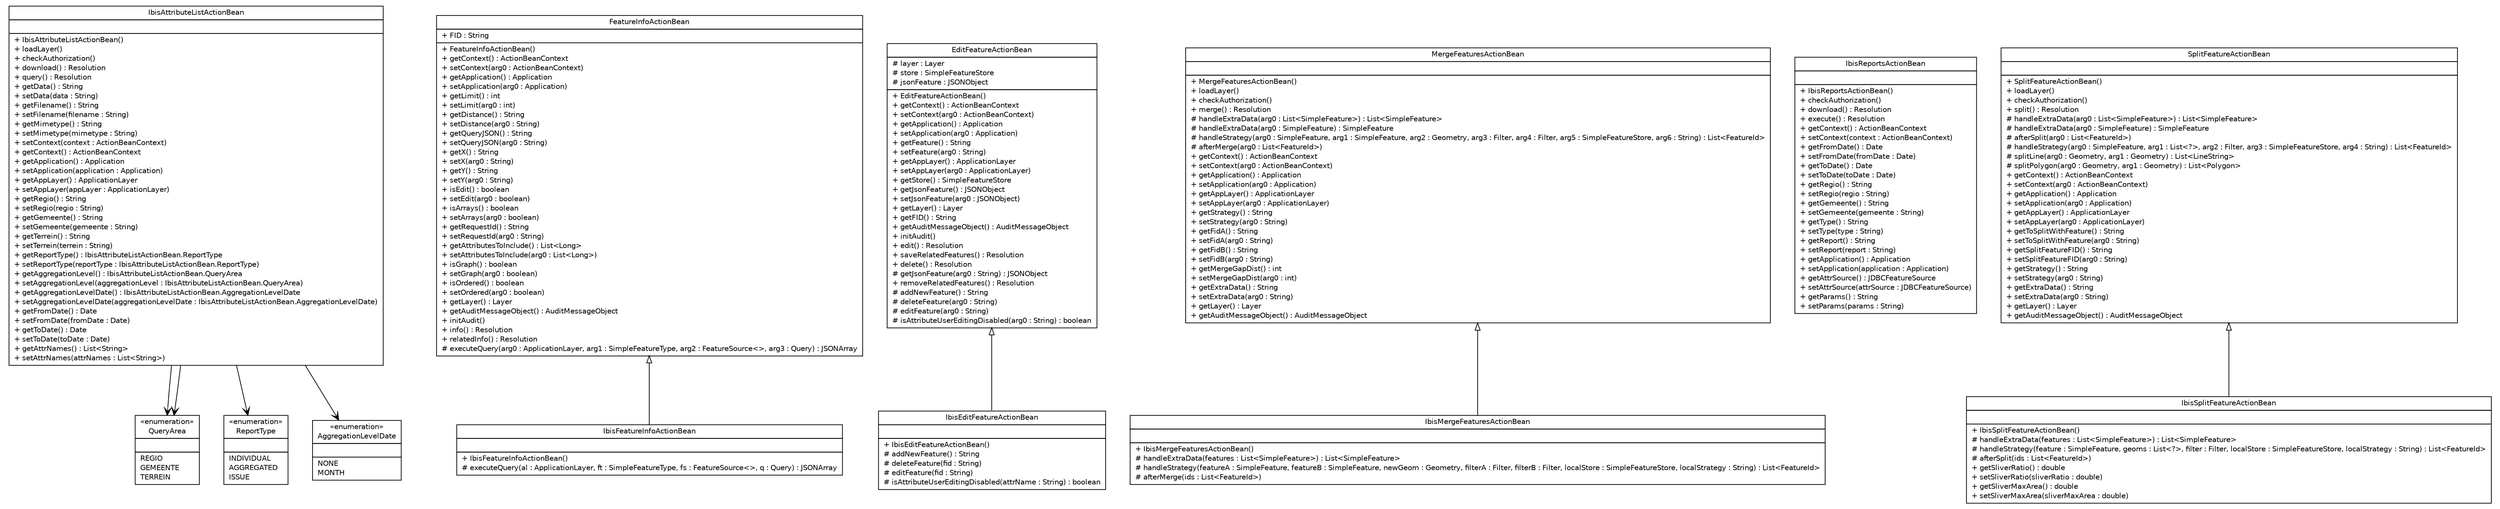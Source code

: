 #!/usr/local/bin/dot
#
# Class diagram 
# Generated by UMLGraph version R5_6-24-gf6e263 (http://www.umlgraph.org/)
#

digraph G {
	edge [fontname="Helvetica",fontsize=10,labelfontname="Helvetica",labelfontsize=10];
	node [fontname="Helvetica",fontsize=10,shape=plaintext];
	nodesep=0.25;
	ranksep=0.5;
	// nl.b3p.viewer.stripes.IbisAttributeListActionBean
	c0 [label=<<table title="nl.b3p.viewer.stripes.IbisAttributeListActionBean" border="0" cellborder="1" cellspacing="0" cellpadding="2" port="p" href="./IbisAttributeListActionBean.html">
		<tr><td><table border="0" cellspacing="0" cellpadding="1">
<tr><td align="center" balign="center"> IbisAttributeListActionBean </td></tr>
		</table></td></tr>
		<tr><td><table border="0" cellspacing="0" cellpadding="1">
<tr><td align="left" balign="left">  </td></tr>
		</table></td></tr>
		<tr><td><table border="0" cellspacing="0" cellpadding="1">
<tr><td align="left" balign="left"> + IbisAttributeListActionBean() </td></tr>
<tr><td align="left" balign="left"> + loadLayer() </td></tr>
<tr><td align="left" balign="left"> + checkAuthorization() </td></tr>
<tr><td align="left" balign="left"> + download() : Resolution </td></tr>
<tr><td align="left" balign="left"> + query() : Resolution </td></tr>
<tr><td align="left" balign="left"> + getData() : String </td></tr>
<tr><td align="left" balign="left"> + setData(data : String) </td></tr>
<tr><td align="left" balign="left"> + getFilename() : String </td></tr>
<tr><td align="left" balign="left"> + setFilename(filename : String) </td></tr>
<tr><td align="left" balign="left"> + getMimetype() : String </td></tr>
<tr><td align="left" balign="left"> + setMimetype(mimetype : String) </td></tr>
<tr><td align="left" balign="left"> + setContext(context : ActionBeanContext) </td></tr>
<tr><td align="left" balign="left"> + getContext() : ActionBeanContext </td></tr>
<tr><td align="left" balign="left"> + getApplication() : Application </td></tr>
<tr><td align="left" balign="left"> + setApplication(application : Application) </td></tr>
<tr><td align="left" balign="left"> + getAppLayer() : ApplicationLayer </td></tr>
<tr><td align="left" balign="left"> + setAppLayer(appLayer : ApplicationLayer) </td></tr>
<tr><td align="left" balign="left"> + getRegio() : String </td></tr>
<tr><td align="left" balign="left"> + setRegio(regio : String) </td></tr>
<tr><td align="left" balign="left"> + getGemeente() : String </td></tr>
<tr><td align="left" balign="left"> + setGemeente(gemeente : String) </td></tr>
<tr><td align="left" balign="left"> + getTerrein() : String </td></tr>
<tr><td align="left" balign="left"> + setTerrein(terrein : String) </td></tr>
<tr><td align="left" balign="left"> + getReportType() : IbisAttributeListActionBean.ReportType </td></tr>
<tr><td align="left" balign="left"> + setReportType(reportType : IbisAttributeListActionBean.ReportType) </td></tr>
<tr><td align="left" balign="left"> + getAggregationLevel() : IbisAttributeListActionBean.QueryArea </td></tr>
<tr><td align="left" balign="left"> + setAggregationLevel(aggregationLevel : IbisAttributeListActionBean.QueryArea) </td></tr>
<tr><td align="left" balign="left"> + getAggregationLevelDate() : IbisAttributeListActionBean.AggregationLevelDate </td></tr>
<tr><td align="left" balign="left"> + setAggregationLevelDate(aggregationLevelDate : IbisAttributeListActionBean.AggregationLevelDate) </td></tr>
<tr><td align="left" balign="left"> + getFromDate() : Date </td></tr>
<tr><td align="left" balign="left"> + setFromDate(fromDate : Date) </td></tr>
<tr><td align="left" balign="left"> + getToDate() : Date </td></tr>
<tr><td align="left" balign="left"> + setToDate(toDate : Date) </td></tr>
<tr><td align="left" balign="left"> + getAttrNames() : List&lt;String&gt; </td></tr>
<tr><td align="left" balign="left"> + setAttrNames(attrNames : List&lt;String&gt;) </td></tr>
		</table></td></tr>
		</table>>, URL="./IbisAttributeListActionBean.html", fontname="Helvetica", fontcolor="black", fontsize=10.0];
	// nl.b3p.viewer.stripes.IbisAttributeListActionBean.QueryArea
	c1 [label=<<table title="nl.b3p.viewer.stripes.IbisAttributeListActionBean.QueryArea" border="0" cellborder="1" cellspacing="0" cellpadding="2" port="p" href="./IbisAttributeListActionBean.QueryArea.html">
		<tr><td><table border="0" cellspacing="0" cellpadding="1">
<tr><td align="center" balign="center"> &#171;enumeration&#187; </td></tr>
<tr><td align="center" balign="center"> QueryArea </td></tr>
		</table></td></tr>
		<tr><td><table border="0" cellspacing="0" cellpadding="1">
<tr><td align="left" balign="left">  </td></tr>
		</table></td></tr>
		<tr><td><table border="0" cellspacing="0" cellpadding="1">
<tr><td align="left" balign="left"> REGIO </td></tr>
<tr><td align="left" balign="left"> GEMEENTE </td></tr>
<tr><td align="left" balign="left"> TERREIN </td></tr>
		</table></td></tr>
		</table>>, URL="./IbisAttributeListActionBean.QueryArea.html", fontname="Helvetica", fontcolor="black", fontsize=10.0];
	// nl.b3p.viewer.stripes.IbisAttributeListActionBean.ReportType
	c2 [label=<<table title="nl.b3p.viewer.stripes.IbisAttributeListActionBean.ReportType" border="0" cellborder="1" cellspacing="0" cellpadding="2" port="p" href="./IbisAttributeListActionBean.ReportType.html">
		<tr><td><table border="0" cellspacing="0" cellpadding="1">
<tr><td align="center" balign="center"> &#171;enumeration&#187; </td></tr>
<tr><td align="center" balign="center"> ReportType </td></tr>
		</table></td></tr>
		<tr><td><table border="0" cellspacing="0" cellpadding="1">
<tr><td align="left" balign="left">  </td></tr>
		</table></td></tr>
		<tr><td><table border="0" cellspacing="0" cellpadding="1">
<tr><td align="left" balign="left"> INDIVIDUAL </td></tr>
<tr><td align="left" balign="left"> AGGREGATED </td></tr>
<tr><td align="left" balign="left"> ISSUE </td></tr>
		</table></td></tr>
		</table>>, URL="./IbisAttributeListActionBean.ReportType.html", fontname="Helvetica", fontcolor="black", fontsize=10.0];
	// nl.b3p.viewer.stripes.IbisAttributeListActionBean.AggregationLevelDate
	c3 [label=<<table title="nl.b3p.viewer.stripes.IbisAttributeListActionBean.AggregationLevelDate" border="0" cellborder="1" cellspacing="0" cellpadding="2" port="p" href="./IbisAttributeListActionBean.AggregationLevelDate.html">
		<tr><td><table border="0" cellspacing="0" cellpadding="1">
<tr><td align="center" balign="center"> &#171;enumeration&#187; </td></tr>
<tr><td align="center" balign="center"> AggregationLevelDate </td></tr>
		</table></td></tr>
		<tr><td><table border="0" cellspacing="0" cellpadding="1">
<tr><td align="left" balign="left">  </td></tr>
		</table></td></tr>
		<tr><td><table border="0" cellspacing="0" cellpadding="1">
<tr><td align="left" balign="left"> NONE </td></tr>
<tr><td align="left" balign="left"> MONTH </td></tr>
		</table></td></tr>
		</table>>, URL="./IbisAttributeListActionBean.AggregationLevelDate.html", fontname="Helvetica", fontcolor="black", fontsize=10.0];
	// nl.b3p.viewer.stripes.IbisFeatureInfoActionBean
	c4 [label=<<table title="nl.b3p.viewer.stripes.IbisFeatureInfoActionBean" border="0" cellborder="1" cellspacing="0" cellpadding="2" port="p" href="./IbisFeatureInfoActionBean.html">
		<tr><td><table border="0" cellspacing="0" cellpadding="1">
<tr><td align="center" balign="center"> IbisFeatureInfoActionBean </td></tr>
		</table></td></tr>
		<tr><td><table border="0" cellspacing="0" cellpadding="1">
<tr><td align="left" balign="left">  </td></tr>
		</table></td></tr>
		<tr><td><table border="0" cellspacing="0" cellpadding="1">
<tr><td align="left" balign="left"> + IbisFeatureInfoActionBean() </td></tr>
<tr><td align="left" balign="left"> # executeQuery(al : ApplicationLayer, ft : SimpleFeatureType, fs : FeatureSource&lt;&gt;, q : Query) : JSONArray </td></tr>
		</table></td></tr>
		</table>>, URL="./IbisFeatureInfoActionBean.html", fontname="Helvetica", fontcolor="black", fontsize=10.0];
	// nl.b3p.viewer.stripes.IbisEditFeatureActionBean
	c5 [label=<<table title="nl.b3p.viewer.stripes.IbisEditFeatureActionBean" border="0" cellborder="1" cellspacing="0" cellpadding="2" port="p" href="./IbisEditFeatureActionBean.html">
		<tr><td><table border="0" cellspacing="0" cellpadding="1">
<tr><td align="center" balign="center"> IbisEditFeatureActionBean </td></tr>
		</table></td></tr>
		<tr><td><table border="0" cellspacing="0" cellpadding="1">
<tr><td align="left" balign="left">  </td></tr>
		</table></td></tr>
		<tr><td><table border="0" cellspacing="0" cellpadding="1">
<tr><td align="left" balign="left"> + IbisEditFeatureActionBean() </td></tr>
<tr><td align="left" balign="left"> # addNewFeature() : String </td></tr>
<tr><td align="left" balign="left"> # deleteFeature(fid : String) </td></tr>
<tr><td align="left" balign="left"> # editFeature(fid : String) </td></tr>
<tr><td align="left" balign="left"> # isAttributeUserEditingDisabled(attrName : String) : boolean </td></tr>
		</table></td></tr>
		</table>>, URL="./IbisEditFeatureActionBean.html", fontname="Helvetica", fontcolor="black", fontsize=10.0];
	// nl.b3p.viewer.stripes.IbisMergeFeaturesActionBean
	c6 [label=<<table title="nl.b3p.viewer.stripes.IbisMergeFeaturesActionBean" border="0" cellborder="1" cellspacing="0" cellpadding="2" port="p" href="./IbisMergeFeaturesActionBean.html">
		<tr><td><table border="0" cellspacing="0" cellpadding="1">
<tr><td align="center" balign="center"> IbisMergeFeaturesActionBean </td></tr>
		</table></td></tr>
		<tr><td><table border="0" cellspacing="0" cellpadding="1">
<tr><td align="left" balign="left">  </td></tr>
		</table></td></tr>
		<tr><td><table border="0" cellspacing="0" cellpadding="1">
<tr><td align="left" balign="left"> + IbisMergeFeaturesActionBean() </td></tr>
<tr><td align="left" balign="left"> # handleExtraData(features : List&lt;SimpleFeature&gt;) : List&lt;SimpleFeature&gt; </td></tr>
<tr><td align="left" balign="left"> # handleStrategy(featureA : SimpleFeature, featureB : SimpleFeature, newGeom : Geometry, filterA : Filter, filterB : Filter, localStore : SimpleFeatureStore, localStrategy : String) : List&lt;FeatureId&gt; </td></tr>
<tr><td align="left" balign="left"> # afterMerge(ids : List&lt;FeatureId&gt;) </td></tr>
		</table></td></tr>
		</table>>, URL="./IbisMergeFeaturesActionBean.html", fontname="Helvetica", fontcolor="black", fontsize=10.0];
	// nl.b3p.viewer.stripes.IbisReportsActionBean
	c7 [label=<<table title="nl.b3p.viewer.stripes.IbisReportsActionBean" border="0" cellborder="1" cellspacing="0" cellpadding="2" port="p" href="./IbisReportsActionBean.html">
		<tr><td><table border="0" cellspacing="0" cellpadding="1">
<tr><td align="center" balign="center"> IbisReportsActionBean </td></tr>
		</table></td></tr>
		<tr><td><table border="0" cellspacing="0" cellpadding="1">
<tr><td align="left" balign="left">  </td></tr>
		</table></td></tr>
		<tr><td><table border="0" cellspacing="0" cellpadding="1">
<tr><td align="left" balign="left"> + IbisReportsActionBean() </td></tr>
<tr><td align="left" balign="left"> + checkAuthorization() </td></tr>
<tr><td align="left" balign="left"> + download() : Resolution </td></tr>
<tr><td align="left" balign="left"> + execute() : Resolution </td></tr>
<tr><td align="left" balign="left"> + getContext() : ActionBeanContext </td></tr>
<tr><td align="left" balign="left"> + setContext(context : ActionBeanContext) </td></tr>
<tr><td align="left" balign="left"> + getFromDate() : Date </td></tr>
<tr><td align="left" balign="left"> + setFromDate(fromDate : Date) </td></tr>
<tr><td align="left" balign="left"> + getToDate() : Date </td></tr>
<tr><td align="left" balign="left"> + setToDate(toDate : Date) </td></tr>
<tr><td align="left" balign="left"> + getRegio() : String </td></tr>
<tr><td align="left" balign="left"> + setRegio(regio : String) </td></tr>
<tr><td align="left" balign="left"> + getGemeente() : String </td></tr>
<tr><td align="left" balign="left"> + setGemeente(gemeente : String) </td></tr>
<tr><td align="left" balign="left"> + getType() : String </td></tr>
<tr><td align="left" balign="left"> + setType(type : String) </td></tr>
<tr><td align="left" balign="left"> + getReport() : String </td></tr>
<tr><td align="left" balign="left"> + setReport(report : String) </td></tr>
<tr><td align="left" balign="left"> + getApplication() : Application </td></tr>
<tr><td align="left" balign="left"> + setApplication(application : Application) </td></tr>
<tr><td align="left" balign="left"> + getAttrSource() : JDBCFeatureSource </td></tr>
<tr><td align="left" balign="left"> + setAttrSource(attrSource : JDBCFeatureSource) </td></tr>
<tr><td align="left" balign="left"> + getParams() : String </td></tr>
<tr><td align="left" balign="left"> + setParams(params : String) </td></tr>
		</table></td></tr>
		</table>>, URL="./IbisReportsActionBean.html", fontname="Helvetica", fontcolor="black", fontsize=10.0];
	// nl.b3p.viewer.stripes.IbisSplitFeatureActionBean
	c8 [label=<<table title="nl.b3p.viewer.stripes.IbisSplitFeatureActionBean" border="0" cellborder="1" cellspacing="0" cellpadding="2" port="p" href="./IbisSplitFeatureActionBean.html">
		<tr><td><table border="0" cellspacing="0" cellpadding="1">
<tr><td align="center" balign="center"> IbisSplitFeatureActionBean </td></tr>
		</table></td></tr>
		<tr><td><table border="0" cellspacing="0" cellpadding="1">
<tr><td align="left" balign="left">  </td></tr>
		</table></td></tr>
		<tr><td><table border="0" cellspacing="0" cellpadding="1">
<tr><td align="left" balign="left"> + IbisSplitFeatureActionBean() </td></tr>
<tr><td align="left" balign="left"> # handleExtraData(features : List&lt;SimpleFeature&gt;) : List&lt;SimpleFeature&gt; </td></tr>
<tr><td align="left" balign="left"> # handleStrategy(feature : SimpleFeature, geoms : List&lt;?&gt;, filter : Filter, localStore : SimpleFeatureStore, localStrategy : String) : List&lt;FeatureId&gt; </td></tr>
<tr><td align="left" balign="left"> # afterSplit(ids : List&lt;FeatureId&gt;) </td></tr>
<tr><td align="left" balign="left"> + getSliverRatio() : double </td></tr>
<tr><td align="left" balign="left"> + setSliverRatio(sliverRatio : double) </td></tr>
<tr><td align="left" balign="left"> + getSliverMaxArea() : double </td></tr>
<tr><td align="left" balign="left"> + setSliverMaxArea(sliverMaxArea : double) </td></tr>
		</table></td></tr>
		</table>>, URL="./IbisSplitFeatureActionBean.html", fontname="Helvetica", fontcolor="black", fontsize=10.0];
	//nl.b3p.viewer.stripes.IbisFeatureInfoActionBean extends nl.b3p.viewer.stripes.FeatureInfoActionBean
	c14:p -> c4:p [dir=back,arrowtail=empty];
	//nl.b3p.viewer.stripes.IbisEditFeatureActionBean extends nl.b3p.viewer.stripes.EditFeatureActionBean
	c15:p -> c5:p [dir=back,arrowtail=empty];
	//nl.b3p.viewer.stripes.IbisMergeFeaturesActionBean extends nl.b3p.viewer.stripes.MergeFeaturesActionBean
	c16:p -> c6:p [dir=back,arrowtail=empty];
	//nl.b3p.viewer.stripes.IbisSplitFeatureActionBean extends nl.b3p.viewer.stripes.SplitFeatureActionBean
	c17:p -> c8:p [dir=back,arrowtail=empty];
	// nl.b3p.viewer.stripes.IbisAttributeListActionBean NAVASSOC nl.b3p.viewer.stripes.IbisAttributeListActionBean.ReportType
	c0:p -> c2:p [taillabel="", label="", headlabel="", fontname="Helvetica", fontcolor="black", fontsize=10.0, color="black", arrowhead=open];
	// nl.b3p.viewer.stripes.IbisAttributeListActionBean NAVASSOC nl.b3p.viewer.stripes.IbisAttributeListActionBean.QueryArea
	c0:p -> c1:p [taillabel="", label="", headlabel="", fontname="Helvetica", fontcolor="black", fontsize=10.0, color="black", arrowhead=open];
	// nl.b3p.viewer.stripes.IbisAttributeListActionBean NAVASSOC nl.b3p.viewer.stripes.IbisAttributeListActionBean.AggregationLevelDate
	c0:p -> c3:p [taillabel="", label="", headlabel="", fontname="Helvetica", fontcolor="black", fontsize=10.0, color="black", arrowhead=open];
	// nl.b3p.viewer.stripes.IbisAttributeListActionBean NAVASSOC nl.b3p.viewer.stripes.IbisAttributeListActionBean.QueryArea
	c0:p -> c1:p [taillabel="", label="", headlabel="", fontname="Helvetica", fontcolor="black", fontsize=10.0, color="black", arrowhead=open];
	// nl.b3p.viewer.stripes.FeatureInfoActionBean
	c14 [label=<<table title="nl.b3p.viewer.stripes.FeatureInfoActionBean" border="0" cellborder="1" cellspacing="0" cellpadding="2" port="p">
		<tr><td><table border="0" cellspacing="0" cellpadding="1">
<tr><td align="center" balign="center"> FeatureInfoActionBean </td></tr>
		</table></td></tr>
		<tr><td><table border="0" cellspacing="0" cellpadding="1">
<tr><td align="left" balign="left"> + FID : String </td></tr>
		</table></td></tr>
		<tr><td><table border="0" cellspacing="0" cellpadding="1">
<tr><td align="left" balign="left"> + FeatureInfoActionBean() </td></tr>
<tr><td align="left" balign="left"> + getContext() : ActionBeanContext </td></tr>
<tr><td align="left" balign="left"> + setContext(arg0 : ActionBeanContext) </td></tr>
<tr><td align="left" balign="left"> + getApplication() : Application </td></tr>
<tr><td align="left" balign="left"> + setApplication(arg0 : Application) </td></tr>
<tr><td align="left" balign="left"> + getLimit() : int </td></tr>
<tr><td align="left" balign="left"> + setLimit(arg0 : int) </td></tr>
<tr><td align="left" balign="left"> + getDistance() : String </td></tr>
<tr><td align="left" balign="left"> + setDistance(arg0 : String) </td></tr>
<tr><td align="left" balign="left"> + getQueryJSON() : String </td></tr>
<tr><td align="left" balign="left"> + setQueryJSON(arg0 : String) </td></tr>
<tr><td align="left" balign="left"> + getX() : String </td></tr>
<tr><td align="left" balign="left"> + setX(arg0 : String) </td></tr>
<tr><td align="left" balign="left"> + getY() : String </td></tr>
<tr><td align="left" balign="left"> + setY(arg0 : String) </td></tr>
<tr><td align="left" balign="left"> + isEdit() : boolean </td></tr>
<tr><td align="left" balign="left"> + setEdit(arg0 : boolean) </td></tr>
<tr><td align="left" balign="left"> + isArrays() : boolean </td></tr>
<tr><td align="left" balign="left"> + setArrays(arg0 : boolean) </td></tr>
<tr><td align="left" balign="left"> + getRequestId() : String </td></tr>
<tr><td align="left" balign="left"> + setRequestId(arg0 : String) </td></tr>
<tr><td align="left" balign="left"> + getAttributesToInclude() : List&lt;Long&gt; </td></tr>
<tr><td align="left" balign="left"> + setAttributesToInclude(arg0 : List&lt;Long&gt;) </td></tr>
<tr><td align="left" balign="left"> + isGraph() : boolean </td></tr>
<tr><td align="left" balign="left"> + setGraph(arg0 : boolean) </td></tr>
<tr><td align="left" balign="left"> + isOrdered() : boolean </td></tr>
<tr><td align="left" balign="left"> + setOrdered(arg0 : boolean) </td></tr>
<tr><td align="left" balign="left"> + getLayer() : Layer </td></tr>
<tr><td align="left" balign="left"> + getAuditMessageObject() : AuditMessageObject </td></tr>
<tr><td align="left" balign="left"> + initAudit() </td></tr>
<tr><td align="left" balign="left"> + info() : Resolution </td></tr>
<tr><td align="left" balign="left"> + relatedInfo() : Resolution </td></tr>
<tr><td align="left" balign="left"> # executeQuery(arg0 : ApplicationLayer, arg1 : SimpleFeatureType, arg2 : FeatureSource&lt;&gt;, arg3 : Query) : JSONArray </td></tr>
		</table></td></tr>
		</table>>, URL="null", fontname="Helvetica", fontcolor="black", fontsize=10.0];
	// nl.b3p.viewer.stripes.MergeFeaturesActionBean
	c16 [label=<<table title="nl.b3p.viewer.stripes.MergeFeaturesActionBean" border="0" cellborder="1" cellspacing="0" cellpadding="2" port="p">
		<tr><td><table border="0" cellspacing="0" cellpadding="1">
<tr><td align="center" balign="center"> MergeFeaturesActionBean </td></tr>
		</table></td></tr>
		<tr><td><table border="0" cellspacing="0" cellpadding="1">
<tr><td align="left" balign="left">  </td></tr>
		</table></td></tr>
		<tr><td><table border="0" cellspacing="0" cellpadding="1">
<tr><td align="left" balign="left"> + MergeFeaturesActionBean() </td></tr>
<tr><td align="left" balign="left"> + loadLayer() </td></tr>
<tr><td align="left" balign="left"> + checkAuthorization() </td></tr>
<tr><td align="left" balign="left"> + merge() : Resolution </td></tr>
<tr><td align="left" balign="left"> # handleExtraData(arg0 : List&lt;SimpleFeature&gt;) : List&lt;SimpleFeature&gt; </td></tr>
<tr><td align="left" balign="left"> # handleExtraData(arg0 : SimpleFeature) : SimpleFeature </td></tr>
<tr><td align="left" balign="left"> # handleStrategy(arg0 : SimpleFeature, arg1 : SimpleFeature, arg2 : Geometry, arg3 : Filter, arg4 : Filter, arg5 : SimpleFeatureStore, arg6 : String) : List&lt;FeatureId&gt; </td></tr>
<tr><td align="left" balign="left"> # afterMerge(arg0 : List&lt;FeatureId&gt;) </td></tr>
<tr><td align="left" balign="left"> + getContext() : ActionBeanContext </td></tr>
<tr><td align="left" balign="left"> + setContext(arg0 : ActionBeanContext) </td></tr>
<tr><td align="left" balign="left"> + getApplication() : Application </td></tr>
<tr><td align="left" balign="left"> + setApplication(arg0 : Application) </td></tr>
<tr><td align="left" balign="left"> + getAppLayer() : ApplicationLayer </td></tr>
<tr><td align="left" balign="left"> + setAppLayer(arg0 : ApplicationLayer) </td></tr>
<tr><td align="left" balign="left"> + getStrategy() : String </td></tr>
<tr><td align="left" balign="left"> + setStrategy(arg0 : String) </td></tr>
<tr><td align="left" balign="left"> + getFidA() : String </td></tr>
<tr><td align="left" balign="left"> + setFidA(arg0 : String) </td></tr>
<tr><td align="left" balign="left"> + getFidB() : String </td></tr>
<tr><td align="left" balign="left"> + setFidB(arg0 : String) </td></tr>
<tr><td align="left" balign="left"> + getMergeGapDist() : int </td></tr>
<tr><td align="left" balign="left"> + setMergeGapDist(arg0 : int) </td></tr>
<tr><td align="left" balign="left"> + getExtraData() : String </td></tr>
<tr><td align="left" balign="left"> + setExtraData(arg0 : String) </td></tr>
<tr><td align="left" balign="left"> + getLayer() : Layer </td></tr>
<tr><td align="left" balign="left"> + getAuditMessageObject() : AuditMessageObject </td></tr>
		</table></td></tr>
		</table>>, URL="null", fontname="Helvetica", fontcolor="black", fontsize=10.0];
	// nl.b3p.viewer.stripes.EditFeatureActionBean
	c15 [label=<<table title="nl.b3p.viewer.stripes.EditFeatureActionBean" border="0" cellborder="1" cellspacing="0" cellpadding="2" port="p">
		<tr><td><table border="0" cellspacing="0" cellpadding="1">
<tr><td align="center" balign="center"> EditFeatureActionBean </td></tr>
		</table></td></tr>
		<tr><td><table border="0" cellspacing="0" cellpadding="1">
<tr><td align="left" balign="left"> # layer : Layer </td></tr>
<tr><td align="left" balign="left"> # store : SimpleFeatureStore </td></tr>
<tr><td align="left" balign="left"> # jsonFeature : JSONObject </td></tr>
		</table></td></tr>
		<tr><td><table border="0" cellspacing="0" cellpadding="1">
<tr><td align="left" balign="left"> + EditFeatureActionBean() </td></tr>
<tr><td align="left" balign="left"> + getContext() : ActionBeanContext </td></tr>
<tr><td align="left" balign="left"> + setContext(arg0 : ActionBeanContext) </td></tr>
<tr><td align="left" balign="left"> + getApplication() : Application </td></tr>
<tr><td align="left" balign="left"> + setApplication(arg0 : Application) </td></tr>
<tr><td align="left" balign="left"> + getFeature() : String </td></tr>
<tr><td align="left" balign="left"> + setFeature(arg0 : String) </td></tr>
<tr><td align="left" balign="left"> + getAppLayer() : ApplicationLayer </td></tr>
<tr><td align="left" balign="left"> + setAppLayer(arg0 : ApplicationLayer) </td></tr>
<tr><td align="left" balign="left"> + getStore() : SimpleFeatureStore </td></tr>
<tr><td align="left" balign="left"> + getJsonFeature() : JSONObject </td></tr>
<tr><td align="left" balign="left"> + setJsonFeature(arg0 : JSONObject) </td></tr>
<tr><td align="left" balign="left"> + getLayer() : Layer </td></tr>
<tr><td align="left" balign="left"> + getFID() : String </td></tr>
<tr><td align="left" balign="left"> + getAuditMessageObject() : AuditMessageObject </td></tr>
<tr><td align="left" balign="left"> + initAudit() </td></tr>
<tr><td align="left" balign="left"> + edit() : Resolution </td></tr>
<tr><td align="left" balign="left"> + saveRelatedFeatures() : Resolution </td></tr>
<tr><td align="left" balign="left"> + delete() : Resolution </td></tr>
<tr><td align="left" balign="left"> # getJsonFeature(arg0 : String) : JSONObject </td></tr>
<tr><td align="left" balign="left"> + removeRelatedFeatures() : Resolution </td></tr>
<tr><td align="left" balign="left"> # addNewFeature() : String </td></tr>
<tr><td align="left" balign="left"> # deleteFeature(arg0 : String) </td></tr>
<tr><td align="left" balign="left"> # editFeature(arg0 : String) </td></tr>
<tr><td align="left" balign="left"> # isAttributeUserEditingDisabled(arg0 : String) : boolean </td></tr>
		</table></td></tr>
		</table>>, URL="null", fontname="Helvetica", fontcolor="black", fontsize=10.0];
	// nl.b3p.viewer.stripes.SplitFeatureActionBean
	c17 [label=<<table title="nl.b3p.viewer.stripes.SplitFeatureActionBean" border="0" cellborder="1" cellspacing="0" cellpadding="2" port="p">
		<tr><td><table border="0" cellspacing="0" cellpadding="1">
<tr><td align="center" balign="center"> SplitFeatureActionBean </td></tr>
		</table></td></tr>
		<tr><td><table border="0" cellspacing="0" cellpadding="1">
<tr><td align="left" balign="left">  </td></tr>
		</table></td></tr>
		<tr><td><table border="0" cellspacing="0" cellpadding="1">
<tr><td align="left" balign="left"> + SplitFeatureActionBean() </td></tr>
<tr><td align="left" balign="left"> + loadLayer() </td></tr>
<tr><td align="left" balign="left"> + checkAuthorization() </td></tr>
<tr><td align="left" balign="left"> + split() : Resolution </td></tr>
<tr><td align="left" balign="left"> # handleExtraData(arg0 : List&lt;SimpleFeature&gt;) : List&lt;SimpleFeature&gt; </td></tr>
<tr><td align="left" balign="left"> # handleExtraData(arg0 : SimpleFeature) : SimpleFeature </td></tr>
<tr><td align="left" balign="left"> # afterSplit(arg0 : List&lt;FeatureId&gt;) </td></tr>
<tr><td align="left" balign="left"> # handleStrategy(arg0 : SimpleFeature, arg1 : List&lt;?&gt;, arg2 : Filter, arg3 : SimpleFeatureStore, arg4 : String) : List&lt;FeatureId&gt; </td></tr>
<tr><td align="left" balign="left"> # splitLine(arg0 : Geometry, arg1 : Geometry) : List&lt;LineString&gt; </td></tr>
<tr><td align="left" balign="left"> # splitPolygon(arg0 : Geometry, arg1 : Geometry) : List&lt;Polygon&gt; </td></tr>
<tr><td align="left" balign="left"> + getContext() : ActionBeanContext </td></tr>
<tr><td align="left" balign="left"> + setContext(arg0 : ActionBeanContext) </td></tr>
<tr><td align="left" balign="left"> + getApplication() : Application </td></tr>
<tr><td align="left" balign="left"> + setApplication(arg0 : Application) </td></tr>
<tr><td align="left" balign="left"> + getAppLayer() : ApplicationLayer </td></tr>
<tr><td align="left" balign="left"> + setAppLayer(arg0 : ApplicationLayer) </td></tr>
<tr><td align="left" balign="left"> + getToSplitWithFeature() : String </td></tr>
<tr><td align="left" balign="left"> + setToSplitWithFeature(arg0 : String) </td></tr>
<tr><td align="left" balign="left"> + getSplitFeatureFID() : String </td></tr>
<tr><td align="left" balign="left"> + setSplitFeatureFID(arg0 : String) </td></tr>
<tr><td align="left" balign="left"> + getStrategy() : String </td></tr>
<tr><td align="left" balign="left"> + setStrategy(arg0 : String) </td></tr>
<tr><td align="left" balign="left"> + getExtraData() : String </td></tr>
<tr><td align="left" balign="left"> + setExtraData(arg0 : String) </td></tr>
<tr><td align="left" balign="left"> + getLayer() : Layer </td></tr>
<tr><td align="left" balign="left"> + getAuditMessageObject() : AuditMessageObject </td></tr>
		</table></td></tr>
		</table>>, URL="null", fontname="Helvetica", fontcolor="black", fontsize=10.0];
}


